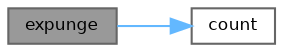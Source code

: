 digraph "expunge"
{
 // LATEX_PDF_SIZE
  bgcolor="transparent";
  edge [fontname=Helvetica,fontsize=8,labelfontname=Helvetica,labelfontsize=8];
  node [fontname=Helvetica,fontsize=8,shape=box,height=0.2,width=0.4];
  rankdir="LR";
  Node1 [id="Node000001",label="expunge",height=0.2,width=0.4,color="gray40", fillcolor="grey60", style="filled", fontcolor="black",tooltip="Recursively releases dead nodes from the parent hierarchy."];
  Node1 -> Node2 [id="edge1_Node000001_Node000002",color="steelblue1",style="solid",tooltip=" "];
  Node2 [id="Node000002",label="count",height=0.2,width=0.4,color="grey40", fillcolor="white", style="filled",URL="$df/d64/structchdr_1_1solvers_1_1managed__node_acda8e1a76bed4a71e36efa61a9f3c59e.html#acda8e1a76bed4a71e36efa61a9f3c59e",tooltip="Returns the current successor count."];
}
